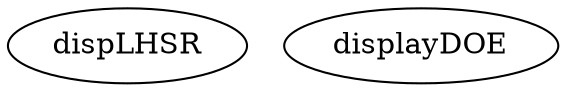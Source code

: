 /* Created by mdot for Matlab */
digraph m2html {

  dispLHSR [URL="dispLHSR.html"];
  displayDOE [URL="displayDOE.html"];
}